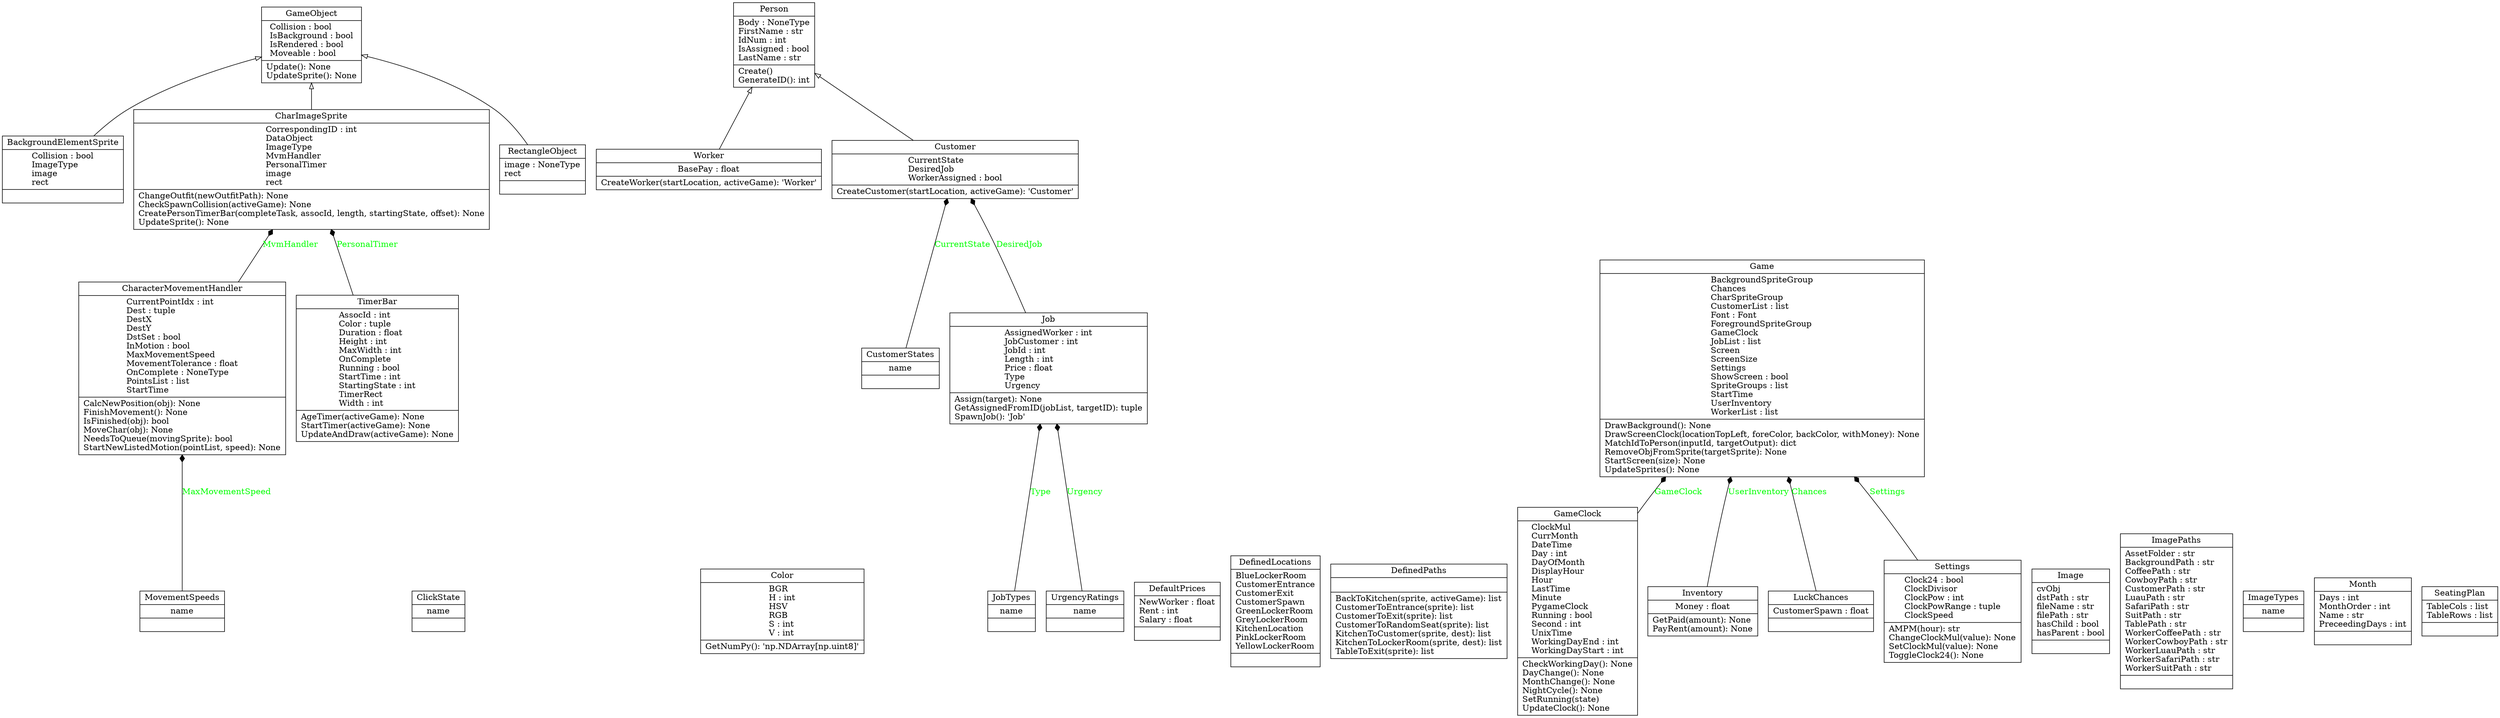 digraph "classes" {
rankdir=BT
charset="utf-8"
"Classes.Sprite.BackgroundElementSprite" [color="black", fontcolor="black", label=<{BackgroundElementSprite|Collision : bool<br ALIGN="LEFT"/>ImageType<br ALIGN="LEFT"/>image<br ALIGN="LEFT"/>rect<br ALIGN="LEFT"/>|}>, shape="record", style="solid"];
"Classes.Sprite.CharImageSprite" [color="black", fontcolor="black", label=<{CharImageSprite|CorrespondingID : int<br ALIGN="LEFT"/>DataObject<br ALIGN="LEFT"/>ImageType<br ALIGN="LEFT"/>MvmHandler<br ALIGN="LEFT"/>PersonalTimer<br ALIGN="LEFT"/>image<br ALIGN="LEFT"/>rect<br ALIGN="LEFT"/>|ChangeOutfit(newOutfitPath): None<br ALIGN="LEFT"/>CheckSpawnCollision(activeGame): None<br ALIGN="LEFT"/>CreatePersonTimerBar(completeTask, assocId, length, startingState, offset): None<br ALIGN="LEFT"/>UpdateSprite(): None<br ALIGN="LEFT"/>}>, shape="record", style="solid"];
"Handlers.MovementHandler.CharacterMovementHandler" [color="black", fontcolor="black", label=<{CharacterMovementHandler|CurrentPointIdx : int<br ALIGN="LEFT"/>Dest : tuple<br ALIGN="LEFT"/>DestX<br ALIGN="LEFT"/>DestY<br ALIGN="LEFT"/>DstSet : bool<br ALIGN="LEFT"/>InMotion : bool<br ALIGN="LEFT"/>MaxMovementSpeed<br ALIGN="LEFT"/>MovementTolerance : float<br ALIGN="LEFT"/>OnComplete : NoneType<br ALIGN="LEFT"/>PointsList : list<br ALIGN="LEFT"/>StartTime<br ALIGN="LEFT"/>|CalcNewPosition(obj): None<br ALIGN="LEFT"/>FinishMovement(): None<br ALIGN="LEFT"/>IsFinished(obj): bool<br ALIGN="LEFT"/>MoveChar(obj): None<br ALIGN="LEFT"/>NeedsToQueue(movingSprite): bool<br ALIGN="LEFT"/>StartNewListedMotion(pointList, speed): None<br ALIGN="LEFT"/>}>, shape="record", style="solid"];
"Handlers.ClickHandler.ClickState" [color="black", fontcolor="black", label=<{ClickState|name<br ALIGN="LEFT"/>|}>, shape="record", style="solid"];
"Definitions.ColorTools.Color" [color="black", fontcolor="black", label=<{Color|BGR<br ALIGN="LEFT"/>H : int<br ALIGN="LEFT"/>HSV<br ALIGN="LEFT"/>RGB<br ALIGN="LEFT"/>S : int<br ALIGN="LEFT"/>V : int<br ALIGN="LEFT"/>|GetNumPy(): 'np.NDArray[np.uint8]'<br ALIGN="LEFT"/>}>, shape="record", style="solid"];
"Classes.People.Customer" [color="black", fontcolor="black", label=<{Customer|CurrentState<br ALIGN="LEFT"/>DesiredJob<br ALIGN="LEFT"/>WorkerAssigned : bool<br ALIGN="LEFT"/>|CreateCustomer(startLocation, activeGame): 'Customer'<br ALIGN="LEFT"/>}>, shape="record", style="solid"];
"Definitions.CustomerDefs.CustomerStates" [color="black", fontcolor="black", label=<{CustomerStates|name<br ALIGN="LEFT"/>|}>, shape="record", style="solid"];
"Definitions.Prices.DefaultPrices" [color="black", fontcolor="black", label=<{DefaultPrices|NewWorker : float<br ALIGN="LEFT"/>Rent : int<br ALIGN="LEFT"/>Salary : float<br ALIGN="LEFT"/>|}>, shape="record", style="solid"];
"Definitions.DefinedLocations.DefinedLocations" [color="black", fontcolor="black", label=<{DefinedLocations|BlueLockerRoom<br ALIGN="LEFT"/>CustomerEntrance<br ALIGN="LEFT"/>CustomerExit<br ALIGN="LEFT"/>CustomerSpawn<br ALIGN="LEFT"/>GreenLockerRoom<br ALIGN="LEFT"/>GreyLockerRoom<br ALIGN="LEFT"/>KitchenLocation<br ALIGN="LEFT"/>PinkLockerRoom<br ALIGN="LEFT"/>YellowLockerRoom<br ALIGN="LEFT"/>|}>, shape="record", style="solid"];
"Definitions.DefinedPaths.DefinedPaths" [color="black", fontcolor="black", label=<{DefinedPaths|<br ALIGN="LEFT"/>|BackToKitchen(sprite, activeGame): list<br ALIGN="LEFT"/>CustomerToEntrance(sprite): list<br ALIGN="LEFT"/>CustomerToExit(sprite): list<br ALIGN="LEFT"/>CustomerToRandomSeat(sprite): list<br ALIGN="LEFT"/>KitchenToCustomer(sprite, dest): list<br ALIGN="LEFT"/>KitchenToLockerRoom(sprite, dest): list<br ALIGN="LEFT"/>TableToExit(sprite): list<br ALIGN="LEFT"/>}>, shape="record", style="solid"];
"Classes.Game.Game" [color="black", fontcolor="black", label=<{Game|BackgroundSpriteGroup<br ALIGN="LEFT"/>Chances<br ALIGN="LEFT"/>CharSpriteGroup<br ALIGN="LEFT"/>CustomerList : list<br ALIGN="LEFT"/>Font : Font<br ALIGN="LEFT"/>ForegroundSpriteGroup<br ALIGN="LEFT"/>GameClock<br ALIGN="LEFT"/>JobList : list<br ALIGN="LEFT"/>Screen<br ALIGN="LEFT"/>ScreenSize<br ALIGN="LEFT"/>Settings<br ALIGN="LEFT"/>ShowScreen : bool<br ALIGN="LEFT"/>SpriteGroups : list<br ALIGN="LEFT"/>StartTime<br ALIGN="LEFT"/>UserInventory<br ALIGN="LEFT"/>WorkerList : list<br ALIGN="LEFT"/>|DrawBackground(): None<br ALIGN="LEFT"/>DrawScreenClock(locationTopLeft, foreColor, backColor, withMoney): None<br ALIGN="LEFT"/>MatchIdToPerson(inputId, targetOutput): dict<br ALIGN="LEFT"/>RemoveObjFromSprite(targetSprite): None<br ALIGN="LEFT"/>StartScreen(size): None<br ALIGN="LEFT"/>UpdateSprites(): None<br ALIGN="LEFT"/>}>, shape="record", style="solid"];
"Classes.GameClock.GameClock" [color="black", fontcolor="black", label=<{GameClock|ClockMul<br ALIGN="LEFT"/>CurrMonth<br ALIGN="LEFT"/>DateTime<br ALIGN="LEFT"/>Day : int<br ALIGN="LEFT"/>DayOfMonth<br ALIGN="LEFT"/>DisplayHour<br ALIGN="LEFT"/>Hour<br ALIGN="LEFT"/>LastTime<br ALIGN="LEFT"/>Minute<br ALIGN="LEFT"/>PygameClock<br ALIGN="LEFT"/>Running : bool<br ALIGN="LEFT"/>Second : int<br ALIGN="LEFT"/>UnixTime<br ALIGN="LEFT"/>WorkingDayEnd : int<br ALIGN="LEFT"/>WorkingDayStart : int<br ALIGN="LEFT"/>|CheckWorkingDay(): None<br ALIGN="LEFT"/>DayChange(): None<br ALIGN="LEFT"/>MonthChange(): None<br ALIGN="LEFT"/>NightCycle(): None<br ALIGN="LEFT"/>SetRunning(state)<br ALIGN="LEFT"/>UpdateClock(): None<br ALIGN="LEFT"/>}>, shape="record", style="solid"];
"Classes.GameObject.GameObject" [color="black", fontcolor="black", label=<{GameObject|Collision : bool<br ALIGN="LEFT"/>IsBackground : bool<br ALIGN="LEFT"/>IsRendered : bool<br ALIGN="LEFT"/>Moveable : bool<br ALIGN="LEFT"/>|Update(): None<br ALIGN="LEFT"/>UpdateSprite(): None<br ALIGN="LEFT"/>}>, shape="record", style="solid"];
"Utilities.MatchAndGroupImages.Image" [color="black", fontcolor="black", label=<{Image|cvObj<br ALIGN="LEFT"/>dstPath : str<br ALIGN="LEFT"/>fileName : str<br ALIGN="LEFT"/>filePath : str<br ALIGN="LEFT"/>hasChild : bool<br ALIGN="LEFT"/>hasParent : bool<br ALIGN="LEFT"/>|}>, shape="record", style="solid"];
"Assets.AssetLibrary.ImagePaths" [color="black", fontcolor="black", label=<{ImagePaths|AssetFolder : str<br ALIGN="LEFT"/>BackgroundPath : str<br ALIGN="LEFT"/>CoffeePath : str<br ALIGN="LEFT"/>CowboyPath : str<br ALIGN="LEFT"/>CustomerPath : str<br ALIGN="LEFT"/>LuauPath : str<br ALIGN="LEFT"/>SafariPath : str<br ALIGN="LEFT"/>SuitPath : str<br ALIGN="LEFT"/>TablePath : str<br ALIGN="LEFT"/>WorkerCoffeePath : str<br ALIGN="LEFT"/>WorkerCowboyPath : str<br ALIGN="LEFT"/>WorkerLuauPath : str<br ALIGN="LEFT"/>WorkerSafariPath : str<br ALIGN="LEFT"/>WorkerSuitPath : str<br ALIGN="LEFT"/>|}>, shape="record", style="solid"];
"Assets.AssetLibrary.ImageTypes" [color="black", fontcolor="black", label=<{ImageTypes|name<br ALIGN="LEFT"/>|}>, shape="record", style="solid"];
"Classes.Inventory.Inventory" [color="black", fontcolor="black", label=<{Inventory|Money : float<br ALIGN="LEFT"/>|GetPaid(amount): None<br ALIGN="LEFT"/>PayRent(amount): None<br ALIGN="LEFT"/>}>, shape="record", style="solid"];
"Classes.Jobs.Job" [color="black", fontcolor="black", label=<{Job|AssignedWorker : int<br ALIGN="LEFT"/>JobCustomer : int<br ALIGN="LEFT"/>JobId : int<br ALIGN="LEFT"/>Length : int<br ALIGN="LEFT"/>Price : float<br ALIGN="LEFT"/>Type<br ALIGN="LEFT"/>Urgency<br ALIGN="LEFT"/>|Assign(target): None<br ALIGN="LEFT"/>GetAssignedFromID(jobList, targetID): tuple<br ALIGN="LEFT"/>SpawnJob(): 'Job'<br ALIGN="LEFT"/>}>, shape="record", style="solid"];
"Classes.Jobs.JobTypes" [color="black", fontcolor="black", label=<{JobTypes|name<br ALIGN="LEFT"/>|}>, shape="record", style="solid"];
"Definitions.Chances.LuckChances" [color="black", fontcolor="black", label=<{LuckChances|CustomerSpawn : float<br ALIGN="LEFT"/>|}>, shape="record", style="solid"];
"Classes.GameClock.Month" [color="black", fontcolor="black", label=<{Month|Days : int<br ALIGN="LEFT"/>MonthOrder : int<br ALIGN="LEFT"/>Name : str<br ALIGN="LEFT"/>PreceedingDays : int<br ALIGN="LEFT"/>|}>, shape="record", style="solid"];
"Definitions.CustomerDefs.MovementSpeeds" [color="black", fontcolor="black", label=<{MovementSpeeds|name<br ALIGN="LEFT"/>|}>, shape="record", style="solid"];
"Classes.People.Person" [color="black", fontcolor="black", label=<{Person|Body : NoneType<br ALIGN="LEFT"/>FirstName : str<br ALIGN="LEFT"/>IdNum : int<br ALIGN="LEFT"/>IsAssigned : bool<br ALIGN="LEFT"/>LastName : str<br ALIGN="LEFT"/>|Create()<br ALIGN="LEFT"/>GenerateID(): int<br ALIGN="LEFT"/>}>, shape="record", style="solid"];
"Classes.Sprite.RectangleObject" [color="black", fontcolor="black", label=<{RectangleObject|image : NoneType<br ALIGN="LEFT"/>rect<br ALIGN="LEFT"/>|}>, shape="record", style="solid"];
"Definitions.DefinedLocations.SeatingPlan" [color="black", fontcolor="black", label=<{SeatingPlan|TableCols : list<br ALIGN="LEFT"/>TableRows : list<br ALIGN="LEFT"/>|}>, shape="record", style="solid"];
"Classes.Settings.Settings" [color="black", fontcolor="black", label=<{Settings|Clock24 : bool<br ALIGN="LEFT"/>ClockDivisor<br ALIGN="LEFT"/>ClockPow : int<br ALIGN="LEFT"/>ClockPowRange : tuple<br ALIGN="LEFT"/>ClockSpeed<br ALIGN="LEFT"/>|AMPM(hour): str<br ALIGN="LEFT"/>ChangeClockMul(value): None<br ALIGN="LEFT"/>SetClockMul(value): None<br ALIGN="LEFT"/>ToggleClock24(): None<br ALIGN="LEFT"/>}>, shape="record", style="solid"];
"Classes.TimerBar.TimerBar" [color="black", fontcolor="black", label=<{TimerBar|AssocId : int<br ALIGN="LEFT"/>Color : tuple<br ALIGN="LEFT"/>Duration : float<br ALIGN="LEFT"/>Height : int<br ALIGN="LEFT"/>MaxWidth : int<br ALIGN="LEFT"/>OnComplete<br ALIGN="LEFT"/>Running : bool<br ALIGN="LEFT"/>StartTime : int<br ALIGN="LEFT"/>StartingState : int<br ALIGN="LEFT"/>TimerRect<br ALIGN="LEFT"/>Width : int<br ALIGN="LEFT"/>|AgeTimer(activeGame): None<br ALIGN="LEFT"/>StartTimer(activeGame): None<br ALIGN="LEFT"/>UpdateAndDraw(activeGame): None<br ALIGN="LEFT"/>}>, shape="record", style="solid"];
"Classes.Jobs.UrgencyRatings" [color="black", fontcolor="black", label=<{UrgencyRatings|name<br ALIGN="LEFT"/>|}>, shape="record", style="solid"];
"Classes.People.Worker" [color="black", fontcolor="black", label=<{Worker|BasePay : float<br ALIGN="LEFT"/>|CreateWorker(startLocation, activeGame): 'Worker'<br ALIGN="LEFT"/>}>, shape="record", style="solid"];
"Classes.People.Customer" -> "Classes.People.Person" [arrowhead="empty", arrowtail="none"];
"Classes.People.Worker" -> "Classes.People.Person" [arrowhead="empty", arrowtail="none"];
"Classes.Sprite.BackgroundElementSprite" -> "Classes.GameObject.GameObject" [arrowhead="empty", arrowtail="none"];
"Classes.Sprite.CharImageSprite" -> "Classes.GameObject.GameObject" [arrowhead="empty", arrowtail="none"];
"Classes.Sprite.RectangleObject" -> "Classes.GameObject.GameObject" [arrowhead="empty", arrowtail="none"];
"Classes.GameClock.GameClock" -> "Classes.Game.Game" [arrowhead="diamond", arrowtail="none", fontcolor="green", label="GameClock", style="solid"];
"Classes.Inventory.Inventory" -> "Classes.Game.Game" [arrowhead="diamond", arrowtail="none", fontcolor="green", label="UserInventory", style="solid"];
"Classes.Jobs.Job" -> "Classes.People.Customer" [arrowhead="diamond", arrowtail="none", fontcolor="green", label="DesiredJob", style="solid"];
"Classes.Jobs.JobTypes" -> "Classes.Jobs.Job" [arrowhead="diamond", arrowtail="none", fontcolor="green", label="Type", style="solid"];
"Classes.Jobs.UrgencyRatings" -> "Classes.Jobs.Job" [arrowhead="diamond", arrowtail="none", fontcolor="green", label="Urgency", style="solid"];
"Classes.Settings.Settings" -> "Classes.Game.Game" [arrowhead="diamond", arrowtail="none", fontcolor="green", label="Settings", style="solid"];
"Classes.TimerBar.TimerBar" -> "Classes.Sprite.CharImageSprite" [arrowhead="diamond", arrowtail="none", fontcolor="green", label="PersonalTimer", style="solid"];
"Definitions.Chances.LuckChances" -> "Classes.Game.Game" [arrowhead="diamond", arrowtail="none", fontcolor="green", label="Chances", style="solid"];
"Definitions.CustomerDefs.CustomerStates" -> "Classes.People.Customer" [arrowhead="diamond", arrowtail="none", fontcolor="green", label="CurrentState", style="solid"];
"Definitions.CustomerDefs.MovementSpeeds" -> "Handlers.MovementHandler.CharacterMovementHandler" [arrowhead="diamond", arrowtail="none", fontcolor="green", label="MaxMovementSpeed", style="solid"];
"Handlers.MovementHandler.CharacterMovementHandler" -> "Classes.Sprite.CharImageSprite" [arrowhead="diamond", arrowtail="none", fontcolor="green", label="MvmHandler", style="solid"];
}
